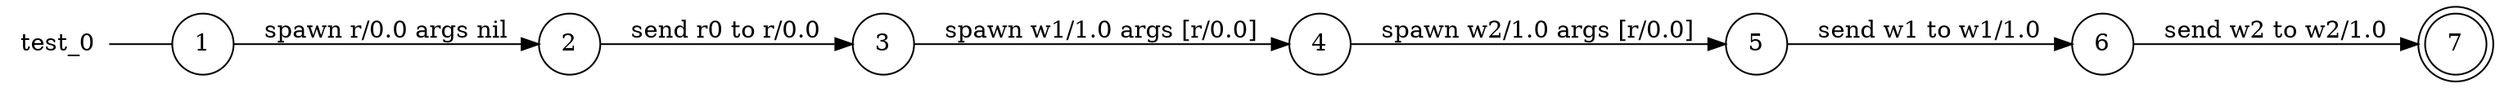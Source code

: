 digraph test_0 {
	rankdir="LR";
	n_0 [label="test_0", shape="plaintext"];
	n_1 [id="5", shape=doublecircle, label="7"];
	n_2 [id="6", shape=circle, label="5"];
	n_3 [id="1", shape=circle, label="1"];
	n_0 -> n_3 [arrowhead=none];
	n_4 [id="2", shape=circle, label="2"];
	n_5 [id="4", shape=circle, label="6"];
	n_6 [id="7", shape=circle, label="3"];
	n_7 [id="3", shape=circle, label="4"];

	n_5 -> n_1 [id="[$e|0]", label="send w2 to w2/1.0"];
	n_3 -> n_4 [id="[$e|1]", label="spawn r/0.0 args nil"];
	n_6 -> n_7 [id="[$e|4]", label="spawn w1/1.0 args [r/0.0]"];
	n_7 -> n_2 [id="[$e|2]", label="spawn w2/1.0 args [r/0.0]"];
	n_2 -> n_5 [id="[$e|5]", label="send w1 to w1/1.0"];
	n_4 -> n_6 [id="[$e|3]", label="send r0 to r/0.0"];
}
